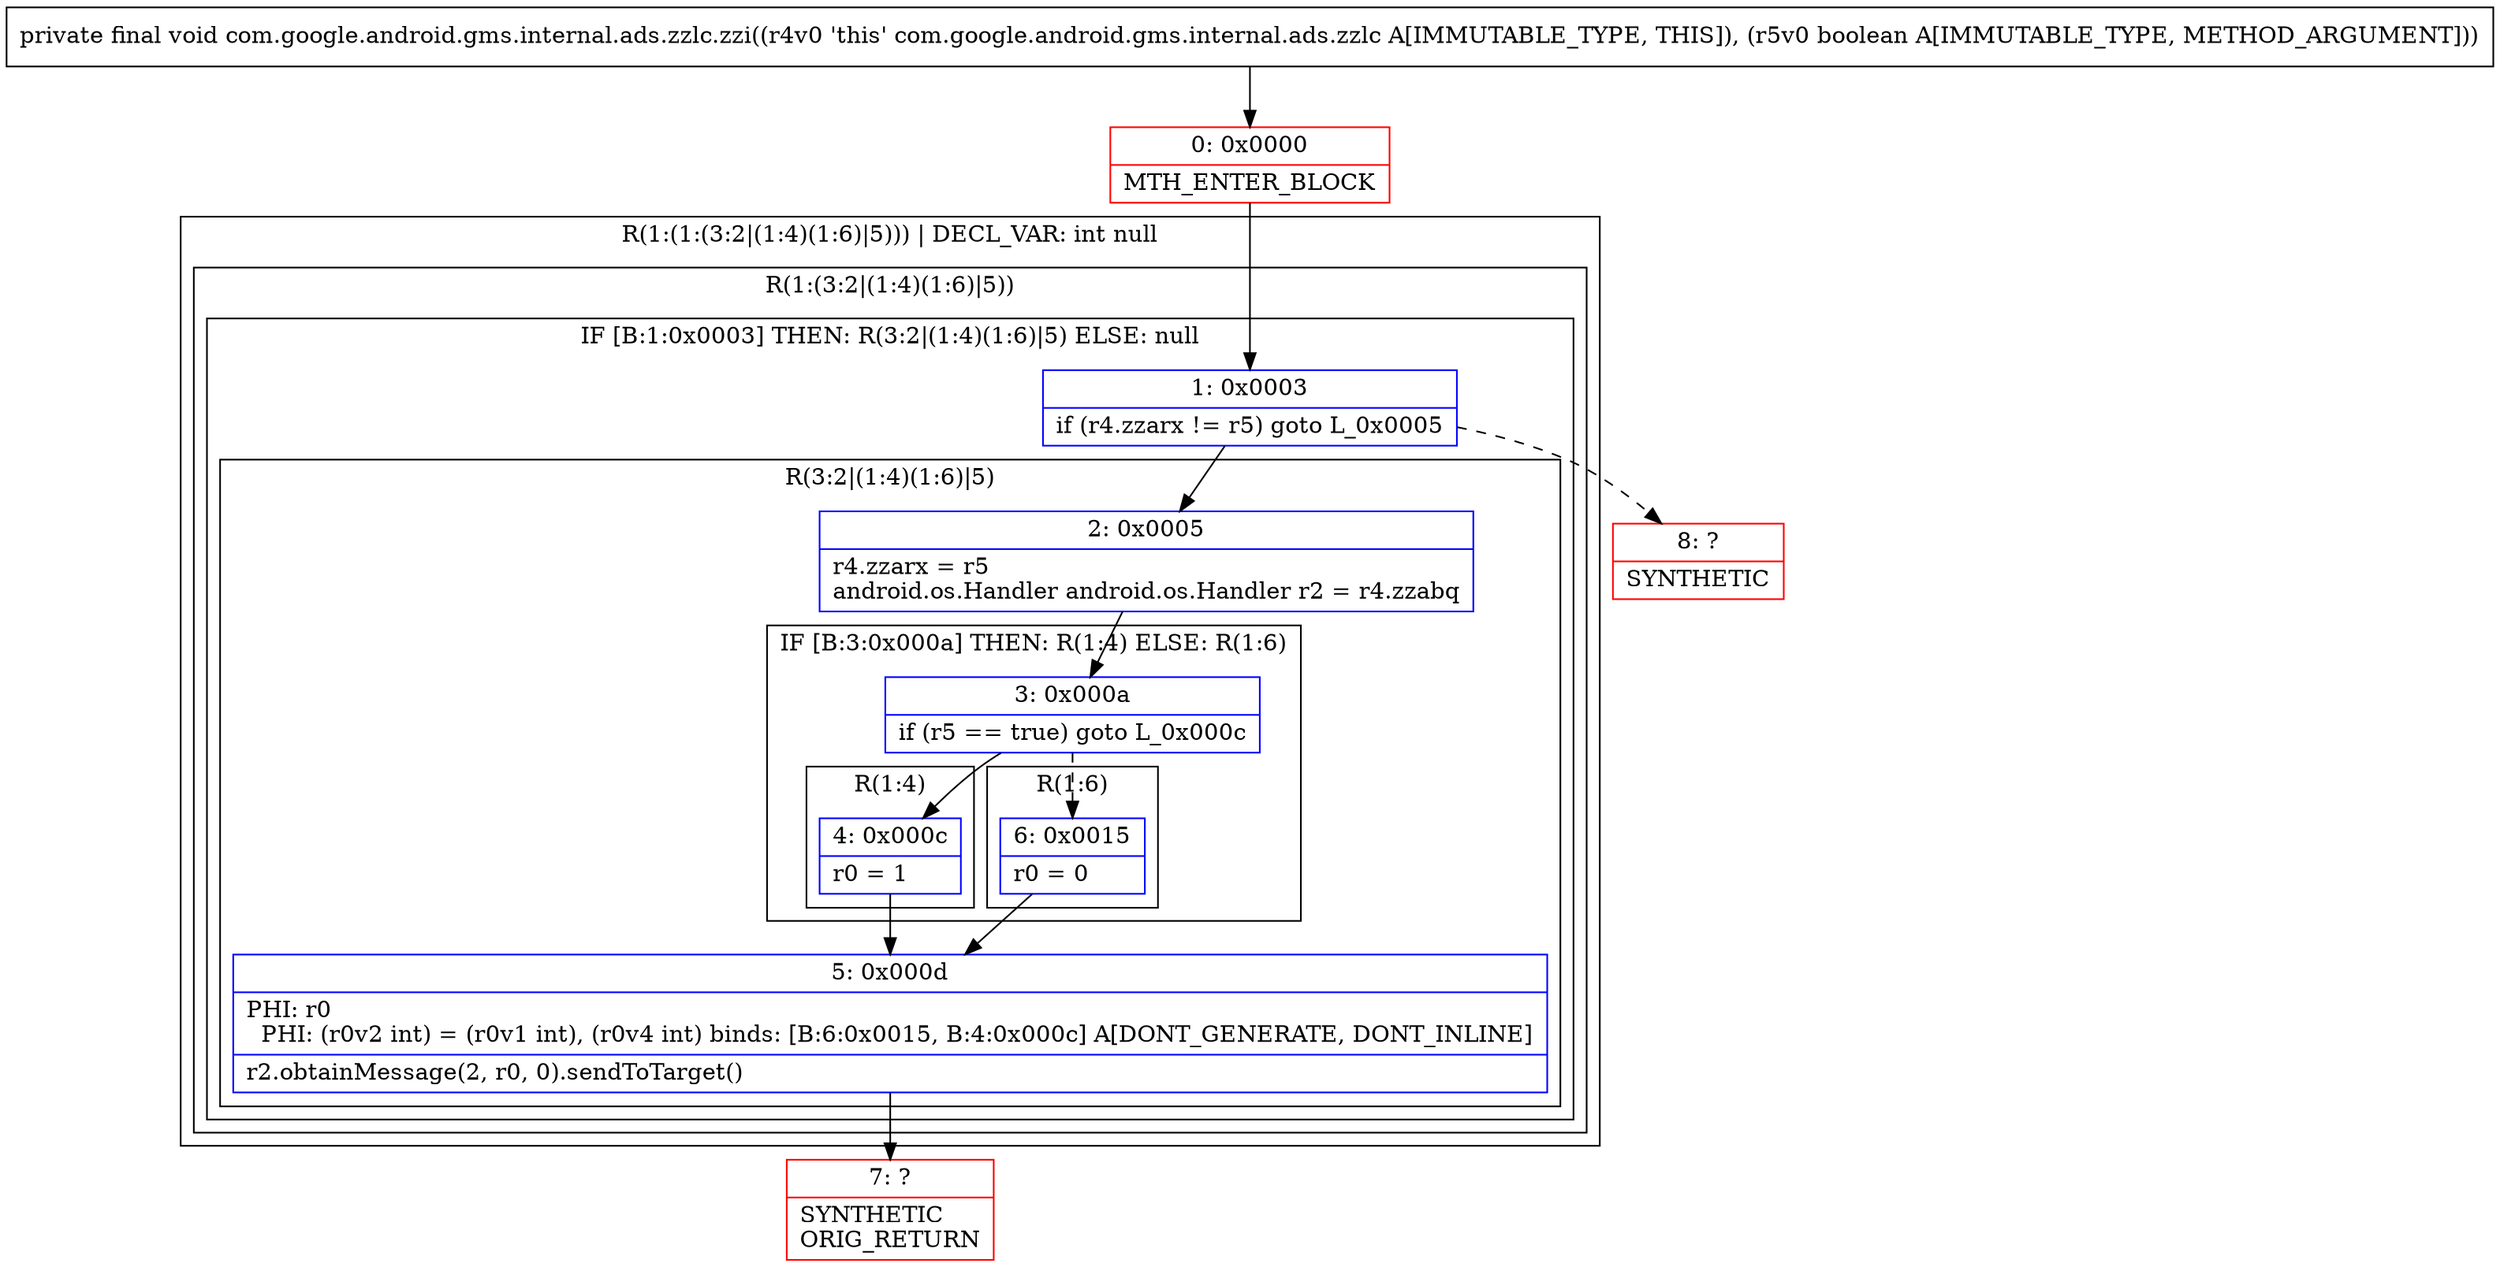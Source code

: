 digraph "CFG forcom.google.android.gms.internal.ads.zzlc.zzi(Z)V" {
subgraph cluster_Region_1085355826 {
label = "R(1:(1:(3:2|(1:4)(1:6)|5))) | DECL_VAR: int null\l";
node [shape=record,color=blue];
subgraph cluster_Region_751874563 {
label = "R(1:(3:2|(1:4)(1:6)|5))";
node [shape=record,color=blue];
subgraph cluster_IfRegion_1251723668 {
label = "IF [B:1:0x0003] THEN: R(3:2|(1:4)(1:6)|5) ELSE: null";
node [shape=record,color=blue];
Node_1 [shape=record,label="{1\:\ 0x0003|if (r4.zzarx != r5) goto L_0x0005\l}"];
subgraph cluster_Region_779747710 {
label = "R(3:2|(1:4)(1:6)|5)";
node [shape=record,color=blue];
Node_2 [shape=record,label="{2\:\ 0x0005|r4.zzarx = r5\landroid.os.Handler android.os.Handler r2 = r4.zzabq\l}"];
subgraph cluster_IfRegion_751144843 {
label = "IF [B:3:0x000a] THEN: R(1:4) ELSE: R(1:6)";
node [shape=record,color=blue];
Node_3 [shape=record,label="{3\:\ 0x000a|if (r5 == true) goto L_0x000c\l}"];
subgraph cluster_Region_674891007 {
label = "R(1:4)";
node [shape=record,color=blue];
Node_4 [shape=record,label="{4\:\ 0x000c|r0 = 1\l}"];
}
subgraph cluster_Region_1393049969 {
label = "R(1:6)";
node [shape=record,color=blue];
Node_6 [shape=record,label="{6\:\ 0x0015|r0 = 0\l}"];
}
}
Node_5 [shape=record,label="{5\:\ 0x000d|PHI: r0 \l  PHI: (r0v2 int) = (r0v1 int), (r0v4 int) binds: [B:6:0x0015, B:4:0x000c] A[DONT_GENERATE, DONT_INLINE]\l|r2.obtainMessage(2, r0, 0).sendToTarget()\l}"];
}
}
}
}
Node_0 [shape=record,color=red,label="{0\:\ 0x0000|MTH_ENTER_BLOCK\l}"];
Node_7 [shape=record,color=red,label="{7\:\ ?|SYNTHETIC\lORIG_RETURN\l}"];
Node_8 [shape=record,color=red,label="{8\:\ ?|SYNTHETIC\l}"];
MethodNode[shape=record,label="{private final void com.google.android.gms.internal.ads.zzlc.zzi((r4v0 'this' com.google.android.gms.internal.ads.zzlc A[IMMUTABLE_TYPE, THIS]), (r5v0 boolean A[IMMUTABLE_TYPE, METHOD_ARGUMENT])) }"];
MethodNode -> Node_0;
Node_1 -> Node_2;
Node_1 -> Node_8[style=dashed];
Node_2 -> Node_3;
Node_3 -> Node_4;
Node_3 -> Node_6[style=dashed];
Node_4 -> Node_5;
Node_6 -> Node_5;
Node_5 -> Node_7;
Node_0 -> Node_1;
}

